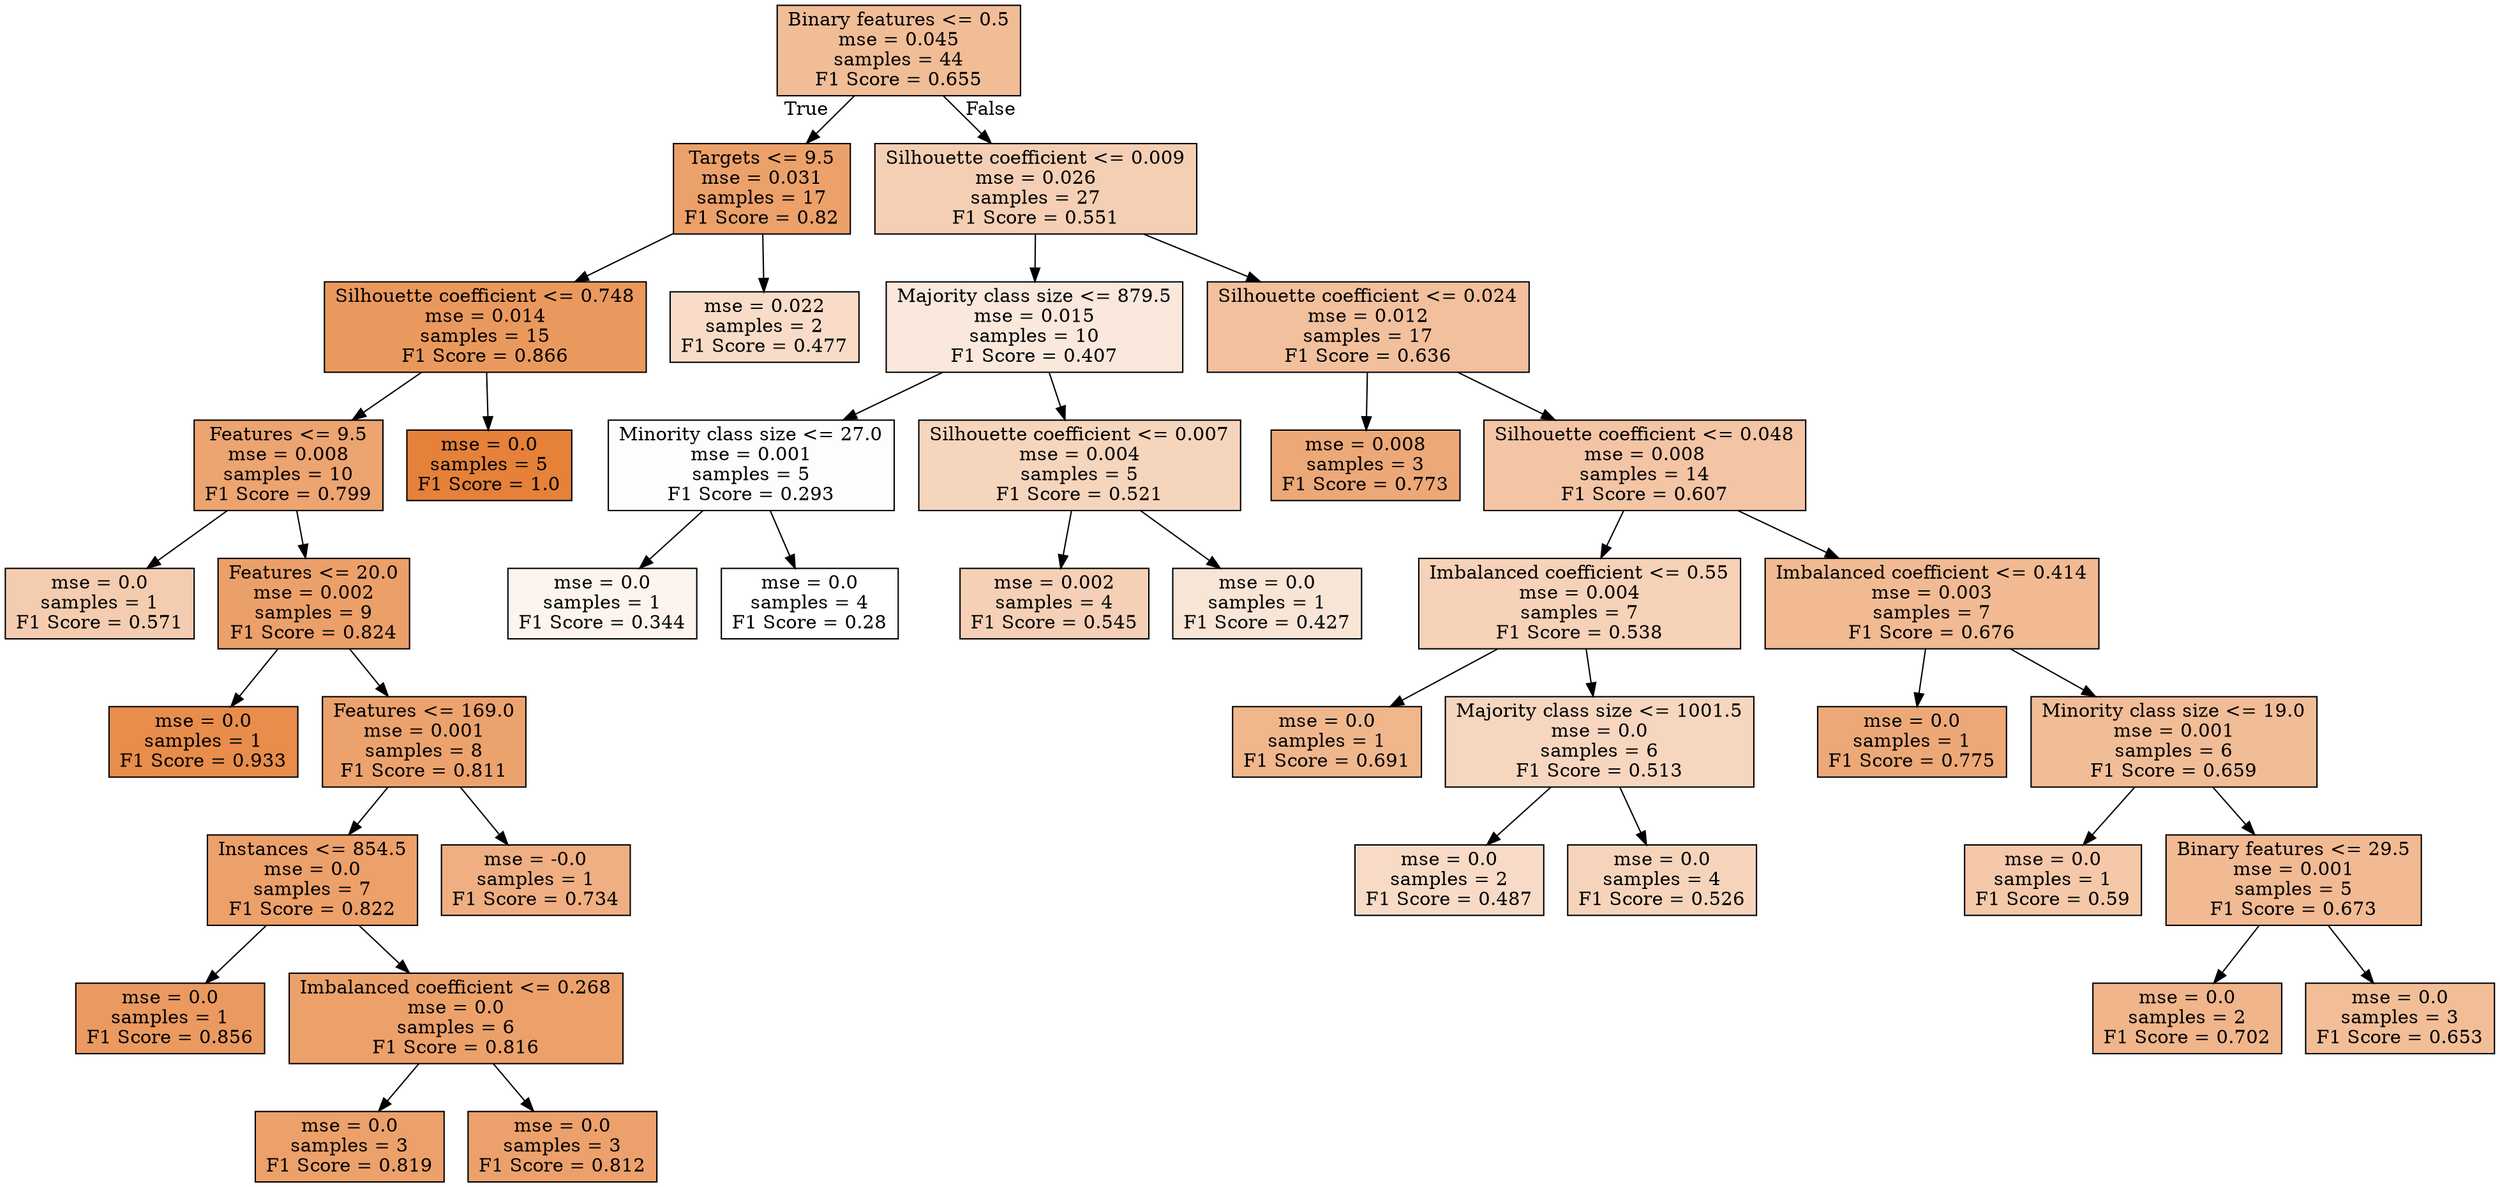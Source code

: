 digraph Tree {
node [shape=box, style="filled", color="black"] ;
0 [label="Binary features <= 0.5\nmse = 0.045\nsamples = 44\nF1 Score = 0.655", fillcolor="#e5813985"] ;
1 [label="Targets <= 9.5\nmse = 0.031\nsamples = 17\nF1 Score = 0.82", fillcolor="#e58139bf"] ;
0 -> 1 [labeldistance=2.5, labelangle=45, headlabel="True"] ;
2 [label="Silhouette coefficient <= 0.748\nmse = 0.014\nsamples = 15\nF1 Score = 0.866", fillcolor="#e58139cf"] ;
1 -> 2 ;
3 [label="Features <= 9.5\nmse = 0.008\nsamples = 10\nF1 Score = 0.799", fillcolor="#e58139b8"] ;
2 -> 3 ;
4 [label="mse = 0.0\nsamples = 1\nF1 Score = 0.571", fillcolor="#e5813967"] ;
3 -> 4 ;
5 [label="Features <= 20.0\nmse = 0.002\nsamples = 9\nF1 Score = 0.824", fillcolor="#e58139c1"] ;
3 -> 5 ;
6 [label="mse = 0.0\nsamples = 1\nF1 Score = 0.933", fillcolor="#e58139e7"] ;
5 -> 6 ;
7 [label="Features <= 169.0\nmse = 0.001\nsamples = 8\nF1 Score = 0.811", fillcolor="#e58139bc"] ;
5 -> 7 ;
8 [label="Instances <= 854.5\nmse = 0.0\nsamples = 7\nF1 Score = 0.822", fillcolor="#e58139c0"] ;
7 -> 8 ;
9 [label="mse = 0.0\nsamples = 1\nF1 Score = 0.856", fillcolor="#e58139cc"] ;
8 -> 9 ;
10 [label="Imbalanced coefficient <= 0.268\nmse = 0.0\nsamples = 6\nF1 Score = 0.816", fillcolor="#e58139be"] ;
8 -> 10 ;
11 [label="mse = 0.0\nsamples = 3\nF1 Score = 0.819", fillcolor="#e58139bf"] ;
10 -> 11 ;
12 [label="mse = 0.0\nsamples = 3\nF1 Score = 0.812", fillcolor="#e58139bd"] ;
10 -> 12 ;
13 [label="mse = -0.0\nsamples = 1\nF1 Score = 0.734", fillcolor="#e58139a1"] ;
7 -> 13 ;
14 [label="mse = 0.0\nsamples = 5\nF1 Score = 1.0", fillcolor="#e58139ff"] ;
2 -> 14 ;
15 [label="mse = 0.022\nsamples = 2\nF1 Score = 0.477", fillcolor="#e5813946"] ;
1 -> 15 ;
16 [label="Silhouette coefficient <= 0.009\nmse = 0.026\nsamples = 27\nF1 Score = 0.551", fillcolor="#e5813960"] ;
0 -> 16 [labeldistance=2.5, labelangle=-45, headlabel="False"] ;
17 [label="Majority class size <= 879.5\nmse = 0.015\nsamples = 10\nF1 Score = 0.407", fillcolor="#e581392d"] ;
16 -> 17 ;
18 [label="Minority class size <= 27.0\nmse = 0.001\nsamples = 5\nF1 Score = 0.293", fillcolor="#e5813904"] ;
17 -> 18 ;
19 [label="mse = 0.0\nsamples = 1\nF1 Score = 0.344", fillcolor="#e5813916"] ;
18 -> 19 ;
20 [label="mse = 0.0\nsamples = 4\nF1 Score = 0.28", fillcolor="#e5813900"] ;
18 -> 20 ;
21 [label="Silhouette coefficient <= 0.007\nmse = 0.004\nsamples = 5\nF1 Score = 0.521", fillcolor="#e5813955"] ;
17 -> 21 ;
22 [label="mse = 0.002\nsamples = 4\nF1 Score = 0.545", fillcolor="#e581395e"] ;
21 -> 22 ;
23 [label="mse = 0.0\nsamples = 1\nF1 Score = 0.427", fillcolor="#e5813934"] ;
21 -> 23 ;
24 [label="Silhouette coefficient <= 0.024\nmse = 0.012\nsamples = 17\nF1 Score = 0.636", fillcolor="#e581397e"] ;
16 -> 24 ;
25 [label="mse = 0.008\nsamples = 3\nF1 Score = 0.773", fillcolor="#e58139af"] ;
24 -> 25 ;
26 [label="Silhouette coefficient <= 0.048\nmse = 0.008\nsamples = 14\nF1 Score = 0.607", fillcolor="#e5813974"] ;
24 -> 26 ;
27 [label="Imbalanced coefficient <= 0.55\nmse = 0.004\nsamples = 7\nF1 Score = 0.538", fillcolor="#e581395b"] ;
26 -> 27 ;
28 [label="mse = 0.0\nsamples = 1\nF1 Score = 0.691", fillcolor="#e5813992"] ;
27 -> 28 ;
29 [label="Majority class size <= 1001.5\nmse = 0.0\nsamples = 6\nF1 Score = 0.513", fillcolor="#e5813952"] ;
27 -> 29 ;
30 [label="mse = 0.0\nsamples = 2\nF1 Score = 0.487", fillcolor="#e5813949"] ;
29 -> 30 ;
31 [label="mse = 0.0\nsamples = 4\nF1 Score = 0.526", fillcolor="#e5813957"] ;
29 -> 31 ;
32 [label="Imbalanced coefficient <= 0.414\nmse = 0.003\nsamples = 7\nF1 Score = 0.676", fillcolor="#e581398c"] ;
26 -> 32 ;
33 [label="mse = 0.0\nsamples = 1\nF1 Score = 0.775", fillcolor="#e58139af"] ;
32 -> 33 ;
34 [label="Minority class size <= 19.0\nmse = 0.001\nsamples = 6\nF1 Score = 0.659", fillcolor="#e5813986"] ;
32 -> 34 ;
35 [label="mse = 0.0\nsamples = 1\nF1 Score = 0.59", fillcolor="#e581396e"] ;
34 -> 35 ;
36 [label="Binary features <= 29.5\nmse = 0.001\nsamples = 5\nF1 Score = 0.673", fillcolor="#e581398b"] ;
34 -> 36 ;
37 [label="mse = 0.0\nsamples = 2\nF1 Score = 0.702", fillcolor="#e5813995"] ;
36 -> 37 ;
38 [label="mse = 0.0\nsamples = 3\nF1 Score = 0.653", fillcolor="#e5813984"] ;
36 -> 38 ;
}
